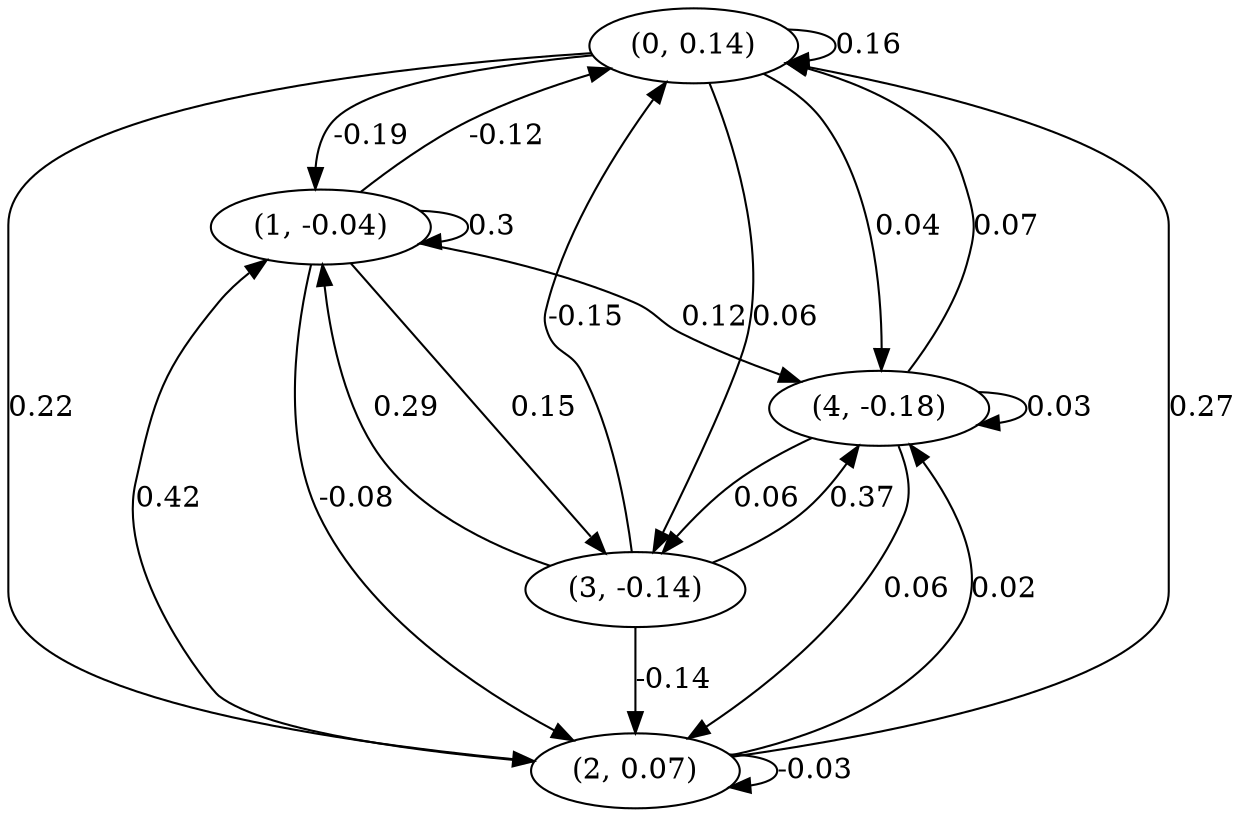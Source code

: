 digraph {
    0 [ label = "(0, 0.14)" ]
    1 [ label = "(1, -0.04)" ]
    2 [ label = "(2, 0.07)" ]
    3 [ label = "(3, -0.14)" ]
    4 [ label = "(4, -0.18)" ]
    0 -> 0 [ label = "0.16" ]
    1 -> 1 [ label = "0.3" ]
    2 -> 2 [ label = "-0.03" ]
    4 -> 4 [ label = "0.03" ]
    1 -> 0 [ label = "-0.12" ]
    2 -> 0 [ label = "0.27" ]
    3 -> 0 [ label = "-0.15" ]
    4 -> 0 [ label = "0.07" ]
    0 -> 1 [ label = "-0.19" ]
    2 -> 1 [ label = "0.42" ]
    3 -> 1 [ label = "0.29" ]
    0 -> 2 [ label = "0.22" ]
    1 -> 2 [ label = "-0.08" ]
    3 -> 2 [ label = "-0.14" ]
    4 -> 2 [ label = "0.06" ]
    0 -> 3 [ label = "0.06" ]
    1 -> 3 [ label = "0.15" ]
    4 -> 3 [ label = "0.06" ]
    0 -> 4 [ label = "0.04" ]
    1 -> 4 [ label = "0.12" ]
    2 -> 4 [ label = "0.02" ]
    3 -> 4 [ label = "0.37" ]
}

